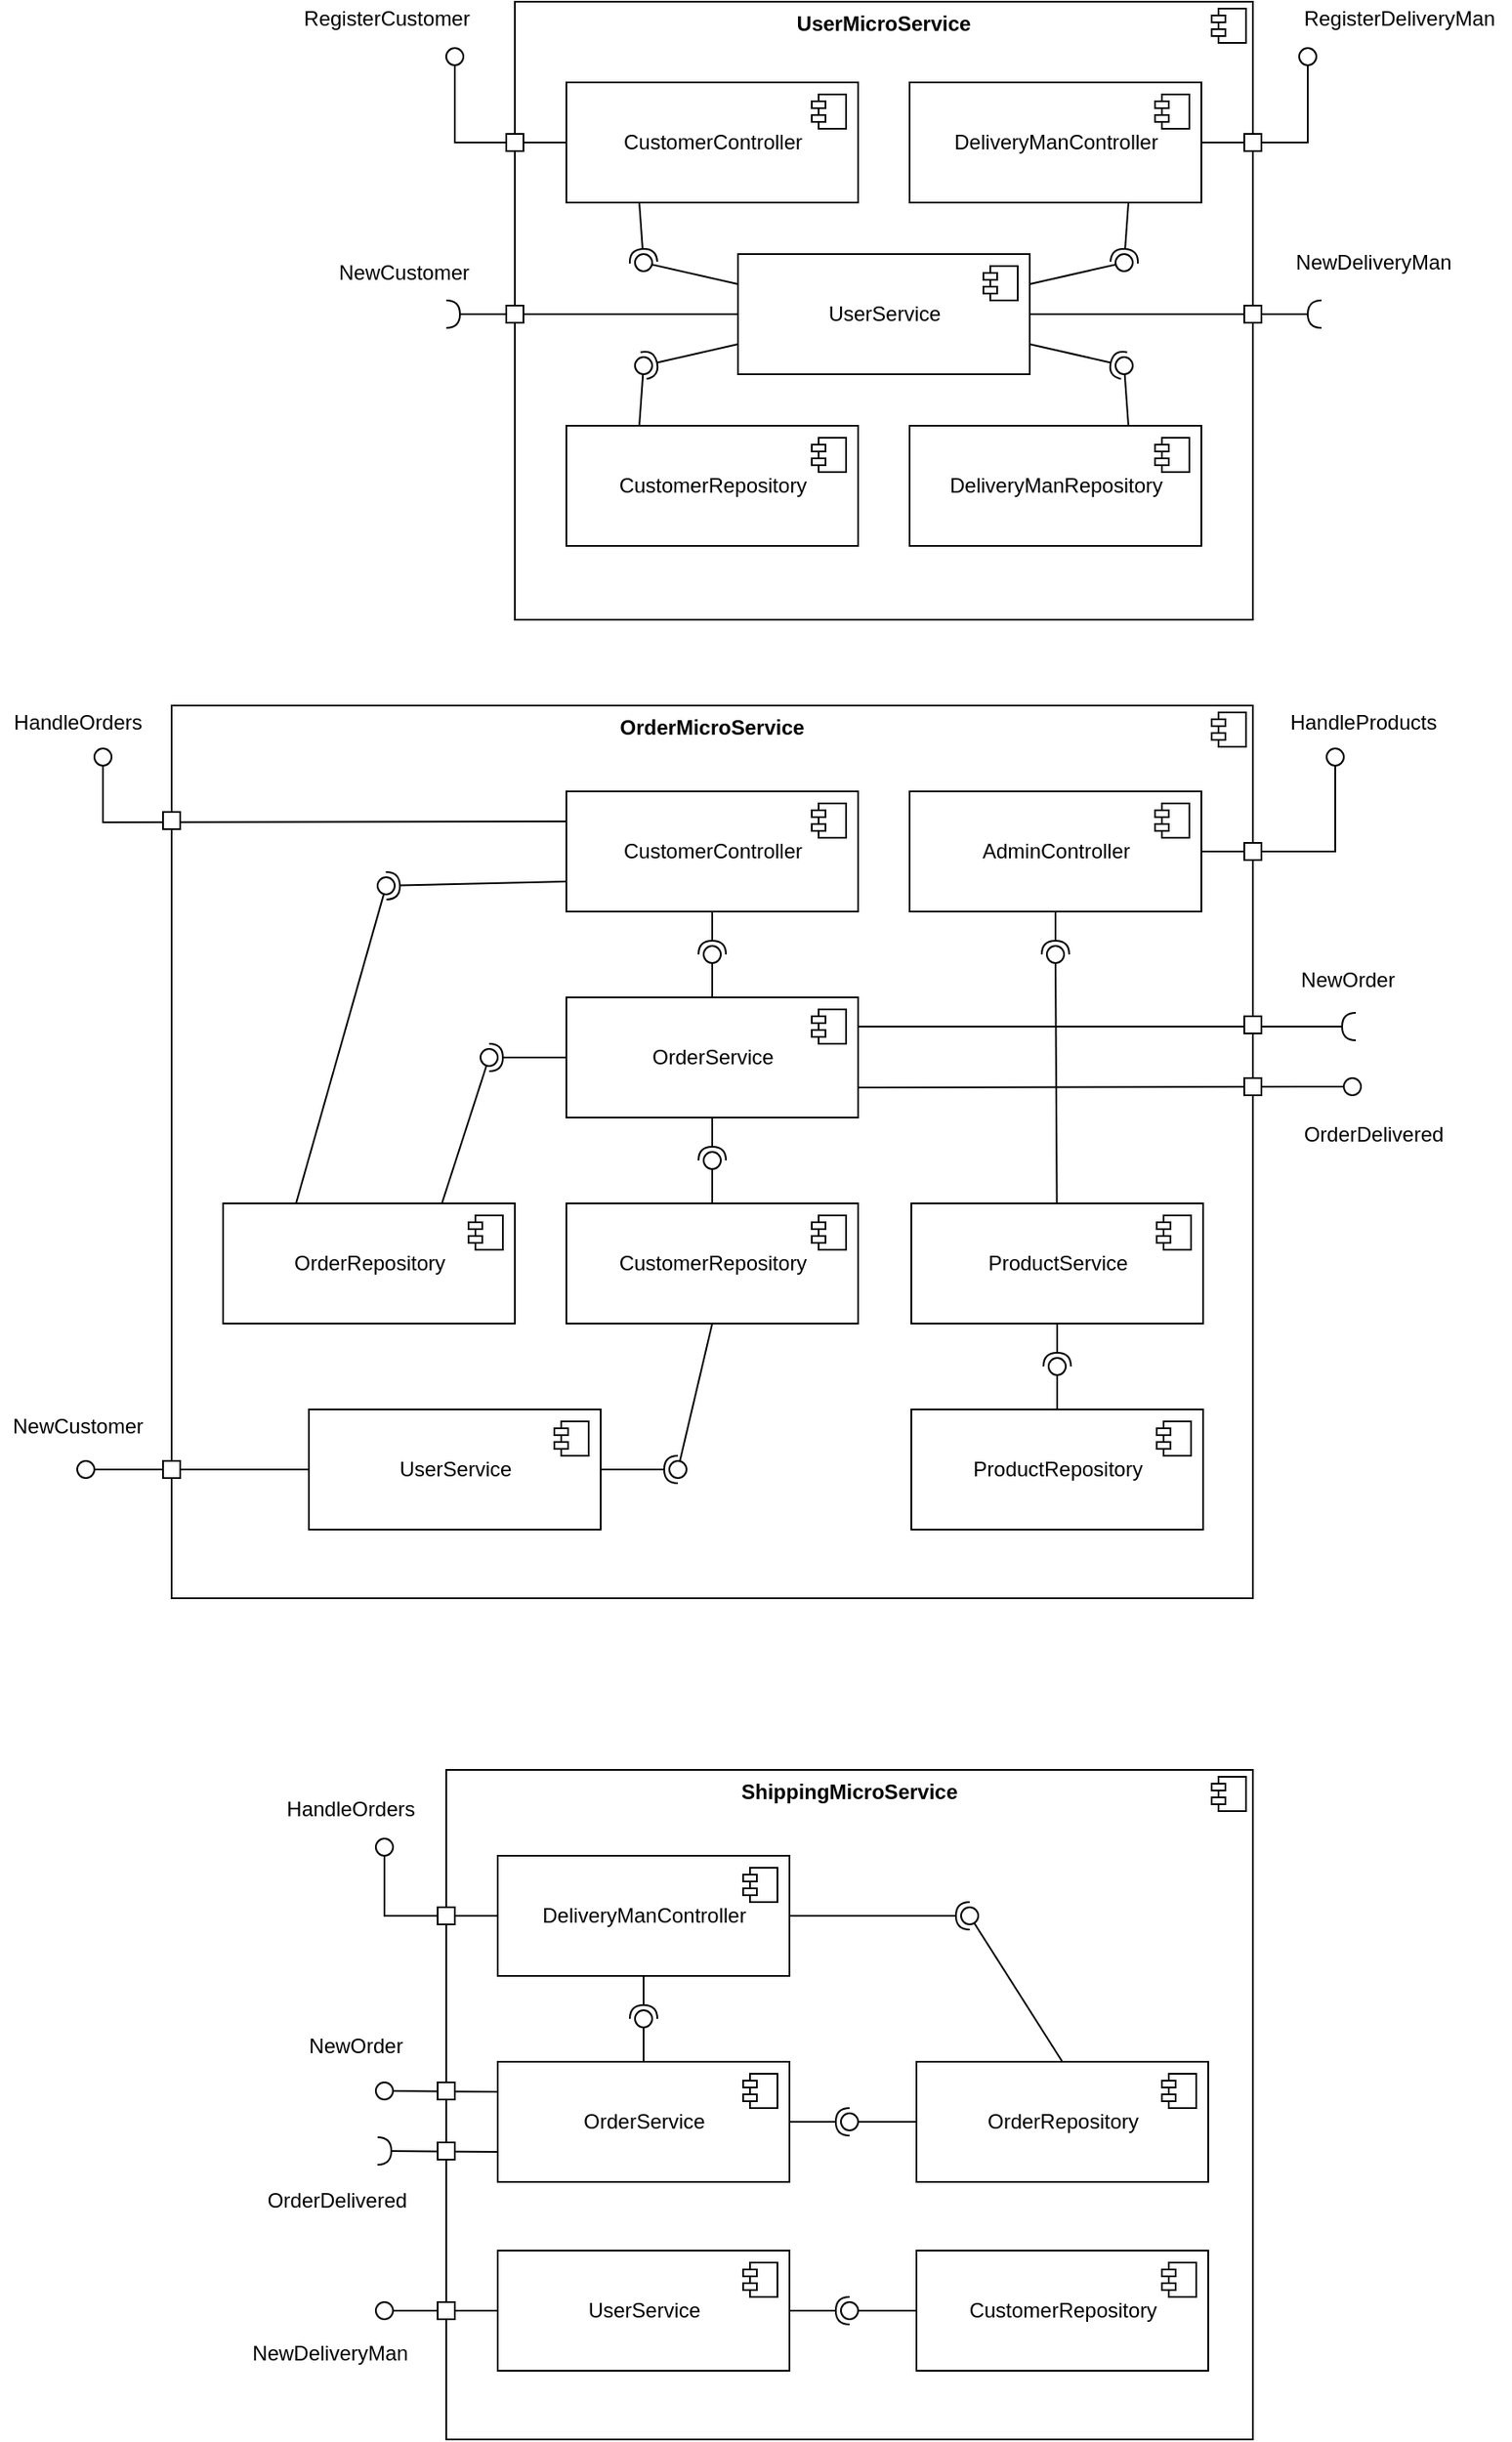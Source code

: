 <mxfile version="14.1.1" type="device"><diagram id="rgiHI-8rKzfXe8i0H-KH" name="Page-1"><mxGraphModel dx="1703" dy="782" grid="0" gridSize="10" guides="1" tooltips="1" connect="1" arrows="1" fold="1" page="0" pageScale="1" pageWidth="827" pageHeight="1169" math="0" shadow="0"><root><mxCell id="0"/><mxCell id="1" parent="0"/><mxCell id="k_whETbj34_7BJ1r_Op_-1" value="&lt;p style=&quot;margin: 0px ; margin-top: 6px ; text-align: center&quot;&gt;&lt;b&gt;UserMicroService&lt;/b&gt;&lt;/p&gt;" style="align=left;overflow=fill;html=1;dropTarget=0;" vertex="1" parent="1"><mxGeometry x="180" y="140" width="430" height="360" as="geometry"/></mxCell><mxCell id="k_whETbj34_7BJ1r_Op_-2" value="" style="shape=component;jettyWidth=8;jettyHeight=4;" vertex="1" parent="k_whETbj34_7BJ1r_Op_-1"><mxGeometry x="1" width="20" height="20" relative="1" as="geometry"><mxPoint x="-24" y="4" as="offset"/></mxGeometry></mxCell><mxCell id="k_whETbj34_7BJ1r_Op_-3" value="&lt;p style=&quot;margin: 0px ; margin-top: 6px ; text-align: center&quot;&gt;&lt;b&gt;OrderMicroService&lt;/b&gt;&lt;/p&gt;" style="align=left;overflow=fill;html=1;dropTarget=0;" vertex="1" parent="1"><mxGeometry x="-20" y="550" width="630" height="520" as="geometry"/></mxCell><mxCell id="k_whETbj34_7BJ1r_Op_-4" value="" style="shape=component;jettyWidth=8;jettyHeight=4;" vertex="1" parent="k_whETbj34_7BJ1r_Op_-3"><mxGeometry x="1" width="20" height="20" relative="1" as="geometry"><mxPoint x="-24" y="4" as="offset"/></mxGeometry></mxCell><mxCell id="k_whETbj34_7BJ1r_Op_-5" value="&lt;p style=&quot;margin: 0px ; margin-top: 6px ; text-align: center&quot;&gt;&lt;b&gt;ShippingMicroService&lt;/b&gt;&lt;/p&gt;" style="align=left;overflow=fill;html=1;dropTarget=0;" vertex="1" parent="1"><mxGeometry x="140" y="1170" width="470" height="390" as="geometry"/></mxCell><mxCell id="k_whETbj34_7BJ1r_Op_-6" value="" style="shape=component;jettyWidth=8;jettyHeight=4;" vertex="1" parent="k_whETbj34_7BJ1r_Op_-5"><mxGeometry x="1" width="20" height="20" relative="1" as="geometry"><mxPoint x="-24" y="4" as="offset"/></mxGeometry></mxCell><mxCell id="k_whETbj34_7BJ1r_Op_-8" value="CustomerController" style="html=1;dropTarget=0;" vertex="1" parent="1"><mxGeometry x="210" y="187" width="170" height="70" as="geometry"/></mxCell><mxCell id="k_whETbj34_7BJ1r_Op_-9" value="" style="shape=module;jettyWidth=8;jettyHeight=4;" vertex="1" parent="k_whETbj34_7BJ1r_Op_-8"><mxGeometry x="1" width="20" height="20" relative="1" as="geometry"><mxPoint x="-27" y="7" as="offset"/></mxGeometry></mxCell><mxCell id="k_whETbj34_7BJ1r_Op_-10" value="DeliveryManController" style="html=1;dropTarget=0;" vertex="1" parent="1"><mxGeometry x="410" y="187" width="170" height="70" as="geometry"/></mxCell><mxCell id="k_whETbj34_7BJ1r_Op_-11" value="" style="shape=module;jettyWidth=8;jettyHeight=4;" vertex="1" parent="k_whETbj34_7BJ1r_Op_-10"><mxGeometry x="1" width="20" height="20" relative="1" as="geometry"><mxPoint x="-27" y="7" as="offset"/></mxGeometry></mxCell><mxCell id="k_whETbj34_7BJ1r_Op_-12" value="UserService" style="html=1;dropTarget=0;" vertex="1" parent="1"><mxGeometry x="310" y="287" width="170" height="70" as="geometry"/></mxCell><mxCell id="k_whETbj34_7BJ1r_Op_-13" value="" style="shape=module;jettyWidth=8;jettyHeight=4;" vertex="1" parent="k_whETbj34_7BJ1r_Op_-12"><mxGeometry x="1" width="20" height="20" relative="1" as="geometry"><mxPoint x="-27" y="7" as="offset"/></mxGeometry></mxCell><mxCell id="k_whETbj34_7BJ1r_Op_-14" value="CustomerRepository" style="html=1;dropTarget=0;" vertex="1" parent="1"><mxGeometry x="210" y="387" width="170" height="70" as="geometry"/></mxCell><mxCell id="k_whETbj34_7BJ1r_Op_-15" value="" style="shape=module;jettyWidth=8;jettyHeight=4;" vertex="1" parent="k_whETbj34_7BJ1r_Op_-14"><mxGeometry x="1" width="20" height="20" relative="1" as="geometry"><mxPoint x="-27" y="7" as="offset"/></mxGeometry></mxCell><mxCell id="k_whETbj34_7BJ1r_Op_-16" value="DeliveryManRepository" style="html=1;dropTarget=0;" vertex="1" parent="1"><mxGeometry x="410" y="387" width="170" height="70" as="geometry"/></mxCell><mxCell id="k_whETbj34_7BJ1r_Op_-17" value="" style="shape=module;jettyWidth=8;jettyHeight=4;" vertex="1" parent="k_whETbj34_7BJ1r_Op_-16"><mxGeometry x="1" width="20" height="20" relative="1" as="geometry"><mxPoint x="-27" y="7" as="offset"/></mxGeometry></mxCell><mxCell id="k_whETbj34_7BJ1r_Op_-18" value="" style="rounded=0;orthogonalLoop=1;jettySize=auto;html=1;endArrow=none;endFill=0;exitX=0.25;exitY=0;exitDx=0;exitDy=0;" edge="1" target="k_whETbj34_7BJ1r_Op_-20" parent="1" source="k_whETbj34_7BJ1r_Op_-14"><mxGeometry relative="1" as="geometry"><mxPoint x="230" y="352" as="sourcePoint"/></mxGeometry></mxCell><mxCell id="k_whETbj34_7BJ1r_Op_-19" value="" style="rounded=0;orthogonalLoop=1;jettySize=auto;html=1;endArrow=halfCircle;endFill=0;entryX=0.5;entryY=0.5;entryDx=0;entryDy=0;endSize=6;strokeWidth=1;exitX=0;exitY=0.75;exitDx=0;exitDy=0;" edge="1" target="k_whETbj34_7BJ1r_Op_-20" parent="1" source="k_whETbj34_7BJ1r_Op_-12"><mxGeometry relative="1" as="geometry"><mxPoint x="130" y="317" as="sourcePoint"/></mxGeometry></mxCell><mxCell id="k_whETbj34_7BJ1r_Op_-20" value="" style="ellipse;whiteSpace=wrap;html=1;fontFamily=Helvetica;fontSize=12;fontColor=#000000;align=center;strokeColor=#000000;fillColor=#ffffff;points=[];aspect=fixed;resizable=0;" vertex="1" parent="1"><mxGeometry x="250" y="347" width="10" height="10" as="geometry"/></mxCell><mxCell id="k_whETbj34_7BJ1r_Op_-21" value="" style="rounded=0;orthogonalLoop=1;jettySize=auto;html=1;endArrow=none;endFill=0;exitX=0.75;exitY=0;exitDx=0;exitDy=0;" edge="1" target="k_whETbj34_7BJ1r_Op_-23" parent="1" source="k_whETbj34_7BJ1r_Op_-16"><mxGeometry relative="1" as="geometry"><mxPoint x="520" y="332" as="sourcePoint"/></mxGeometry></mxCell><mxCell id="k_whETbj34_7BJ1r_Op_-22" value="" style="rounded=0;orthogonalLoop=1;jettySize=auto;html=1;endArrow=halfCircle;endFill=0;entryX=0.5;entryY=0.5;entryDx=0;entryDy=0;endSize=6;strokeWidth=1;exitX=1;exitY=0.75;exitDx=0;exitDy=0;" edge="1" target="k_whETbj34_7BJ1r_Op_-23" parent="1" source="k_whETbj34_7BJ1r_Op_-12"><mxGeometry relative="1" as="geometry"><mxPoint x="620" y="337" as="sourcePoint"/></mxGeometry></mxCell><mxCell id="k_whETbj34_7BJ1r_Op_-23" value="" style="ellipse;whiteSpace=wrap;html=1;fontFamily=Helvetica;fontSize=12;fontColor=#000000;align=center;strokeColor=#000000;fillColor=#ffffff;points=[];aspect=fixed;resizable=0;" vertex="1" parent="1"><mxGeometry x="530" y="347" width="10" height="10" as="geometry"/></mxCell><mxCell id="k_whETbj34_7BJ1r_Op_-24" value="" style="rounded=0;orthogonalLoop=1;jettySize=auto;html=1;endArrow=none;endFill=0;exitX=0;exitY=0.25;exitDx=0;exitDy=0;" edge="1" target="k_whETbj34_7BJ1r_Op_-26" parent="1" source="k_whETbj34_7BJ1r_Op_-12"><mxGeometry relative="1" as="geometry"><mxPoint x="130" y="307" as="sourcePoint"/></mxGeometry></mxCell><mxCell id="k_whETbj34_7BJ1r_Op_-25" value="" style="rounded=0;orthogonalLoop=1;jettySize=auto;html=1;endArrow=halfCircle;endFill=0;entryX=0.5;entryY=0.5;entryDx=0;entryDy=0;endSize=6;strokeWidth=1;exitX=0.25;exitY=1;exitDx=0;exitDy=0;" edge="1" target="k_whETbj34_7BJ1r_Op_-26" parent="1" source="k_whETbj34_7BJ1r_Op_-8"><mxGeometry relative="1" as="geometry"><mxPoint x="290" y="302" as="sourcePoint"/></mxGeometry></mxCell><mxCell id="k_whETbj34_7BJ1r_Op_-26" value="" style="ellipse;whiteSpace=wrap;html=1;fontFamily=Helvetica;fontSize=12;fontColor=#000000;align=center;strokeColor=#000000;fillColor=#ffffff;points=[];aspect=fixed;resizable=0;" vertex="1" parent="1"><mxGeometry x="250" y="287" width="10" height="10" as="geometry"/></mxCell><mxCell id="k_whETbj34_7BJ1r_Op_-27" value="" style="rounded=0;orthogonalLoop=1;jettySize=auto;html=1;endArrow=none;endFill=0;exitX=1;exitY=0.25;exitDx=0;exitDy=0;" edge="1" target="k_whETbj34_7BJ1r_Op_-29" parent="1" source="k_whETbj34_7BJ1r_Op_-12"><mxGeometry relative="1" as="geometry"><mxPoint x="515" y="302" as="sourcePoint"/></mxGeometry></mxCell><mxCell id="k_whETbj34_7BJ1r_Op_-28" value="" style="rounded=0;orthogonalLoop=1;jettySize=auto;html=1;endArrow=halfCircle;endFill=0;entryX=0.5;entryY=0.5;entryDx=0;entryDy=0;endSize=6;strokeWidth=1;exitX=0.75;exitY=1;exitDx=0;exitDy=0;" edge="1" target="k_whETbj34_7BJ1r_Op_-29" parent="1" source="k_whETbj34_7BJ1r_Op_-10"><mxGeometry relative="1" as="geometry"><mxPoint x="641.111" y="287" as="sourcePoint"/></mxGeometry></mxCell><mxCell id="k_whETbj34_7BJ1r_Op_-29" value="" style="ellipse;whiteSpace=wrap;html=1;fontFamily=Helvetica;fontSize=12;fontColor=#000000;align=center;strokeColor=#000000;fillColor=#ffffff;points=[];aspect=fixed;resizable=0;" vertex="1" parent="1"><mxGeometry x="530" y="287" width="10" height="10" as="geometry"/></mxCell><mxCell id="k_whETbj34_7BJ1r_Op_-33" value="" style="rounded=0;orthogonalLoop=1;jettySize=auto;html=1;endArrow=none;endFill=0;exitX=0;exitY=0.5;exitDx=0;exitDy=0;" edge="1" target="k_whETbj34_7BJ1r_Op_-35" parent="1" source="k_whETbj34_7BJ1r_Op_-48"><mxGeometry relative="1" as="geometry"><mxPoint x="130" y="222" as="sourcePoint"/><Array as="points"><mxPoint x="145" y="222"/></Array></mxGeometry></mxCell><mxCell id="k_whETbj34_7BJ1r_Op_-35" value="" style="ellipse;whiteSpace=wrap;html=1;fontFamily=Helvetica;fontSize=12;fontColor=#000000;align=center;strokeColor=#000000;fillColor=#ffffff;points=[];aspect=fixed;resizable=0;" vertex="1" parent="1"><mxGeometry x="140" y="167" width="10" height="10" as="geometry"/></mxCell><mxCell id="k_whETbj34_7BJ1r_Op_-36" value="" style="rounded=0;orthogonalLoop=1;jettySize=auto;html=1;endArrow=none;endFill=0;exitX=1;exitY=0.5;exitDx=0;exitDy=0;" edge="1" parent="1" target="k_whETbj34_7BJ1r_Op_-37" source="k_whETbj34_7BJ1r_Op_-57"><mxGeometry relative="1" as="geometry"><mxPoint x="220.0" y="232" as="sourcePoint"/><Array as="points"><mxPoint x="642" y="222"/></Array></mxGeometry></mxCell><mxCell id="k_whETbj34_7BJ1r_Op_-37" value="" style="ellipse;whiteSpace=wrap;html=1;fontFamily=Helvetica;fontSize=12;fontColor=#000000;align=center;strokeColor=#000000;fillColor=#ffffff;points=[];aspect=fixed;resizable=0;" vertex="1" parent="1"><mxGeometry x="637" y="167" width="10" height="10" as="geometry"/></mxCell><mxCell id="k_whETbj34_7BJ1r_Op_-39" value="" style="rounded=0;orthogonalLoop=1;jettySize=auto;html=1;endArrow=halfCircle;endFill=0;endSize=6;strokeWidth=1;exitX=0;exitY=0.5;exitDx=0;exitDy=0;" edge="1" parent="1" source="k_whETbj34_7BJ1r_Op_-12"><mxGeometry relative="1" as="geometry"><mxPoint x="165" y="342" as="sourcePoint"/><mxPoint x="140" y="322" as="targetPoint"/></mxGeometry></mxCell><mxCell id="k_whETbj34_7BJ1r_Op_-42" value="" style="rounded=0;orthogonalLoop=1;jettySize=auto;html=1;endArrow=halfCircle;endFill=0;endSize=6;strokeWidth=1;exitX=1;exitY=0.5;exitDx=0;exitDy=0;" edge="1" parent="1" source="k_whETbj34_7BJ1r_Op_-12"><mxGeometry relative="1" as="geometry"><mxPoint x="690" y="332" as="sourcePoint"/><mxPoint x="650" y="322" as="targetPoint"/></mxGeometry></mxCell><mxCell id="k_whETbj34_7BJ1r_Op_-44" value="RegisterCustomer" style="text;html=1;align=center;verticalAlign=middle;resizable=0;points=[];autosize=1;" vertex="1" parent="1"><mxGeometry x="50" y="140" width="110" height="20" as="geometry"/></mxCell><mxCell id="k_whETbj34_7BJ1r_Op_-45" value="RegisterDeliveryMan" style="text;html=1;align=center;verticalAlign=middle;resizable=0;points=[];autosize=1;" vertex="1" parent="1"><mxGeometry x="630" y="140" width="130" height="20" as="geometry"/></mxCell><mxCell id="k_whETbj34_7BJ1r_Op_-46" value="NewCustomer" style="text;html=1;align=center;verticalAlign=middle;resizable=0;points=[];autosize=1;" vertex="1" parent="1"><mxGeometry x="70" y="288" width="90" height="20" as="geometry"/></mxCell><mxCell id="k_whETbj34_7BJ1r_Op_-47" value="NewDeliveryMan" style="text;html=1;align=center;verticalAlign=middle;resizable=0;points=[];autosize=1;" vertex="1" parent="1"><mxGeometry x="625" y="282" width="110" height="20" as="geometry"/></mxCell><mxCell id="k_whETbj34_7BJ1r_Op_-48" value="" style="whiteSpace=wrap;html=1;aspect=fixed;" vertex="1" parent="1"><mxGeometry x="175" y="217" width="10" height="10" as="geometry"/></mxCell><mxCell id="k_whETbj34_7BJ1r_Op_-49" value="" style="rounded=0;orthogonalLoop=1;jettySize=auto;html=1;endArrow=none;endFill=0;exitX=0;exitY=0.5;exitDx=0;exitDy=0;" edge="1" parent="1" source="k_whETbj34_7BJ1r_Op_-8" target="k_whETbj34_7BJ1r_Op_-48"><mxGeometry relative="1" as="geometry"><mxPoint x="210" y="222" as="sourcePoint"/><mxPoint x="150" y="222" as="targetPoint"/></mxGeometry></mxCell><mxCell id="k_whETbj34_7BJ1r_Op_-50" value="" style="whiteSpace=wrap;html=1;aspect=fixed;" vertex="1" parent="1"><mxGeometry x="175" y="317" width="10" height="10" as="geometry"/></mxCell><mxCell id="k_whETbj34_7BJ1r_Op_-56" value="" style="whiteSpace=wrap;html=1;aspect=fixed;" vertex="1" parent="1"><mxGeometry x="605" y="317" width="10" height="10" as="geometry"/></mxCell><mxCell id="k_whETbj34_7BJ1r_Op_-57" value="" style="whiteSpace=wrap;html=1;aspect=fixed;" vertex="1" parent="1"><mxGeometry x="605" y="217" width="10" height="10" as="geometry"/></mxCell><mxCell id="k_whETbj34_7BJ1r_Op_-58" value="" style="rounded=0;orthogonalLoop=1;jettySize=auto;html=1;endArrow=none;endFill=0;exitX=1;exitY=0.5;exitDx=0;exitDy=0;" edge="1" parent="1" source="k_whETbj34_7BJ1r_Op_-10" target="k_whETbj34_7BJ1r_Op_-57"><mxGeometry relative="1" as="geometry"><mxPoint x="580" y="222" as="sourcePoint"/><mxPoint x="640" y="222" as="targetPoint"/></mxGeometry></mxCell><mxCell id="k_whETbj34_7BJ1r_Op_-59" value="CustomerController" style="html=1;dropTarget=0;" vertex="1" parent="1"><mxGeometry x="210" y="600" width="170" height="70" as="geometry"/></mxCell><mxCell id="k_whETbj34_7BJ1r_Op_-60" value="" style="shape=module;jettyWidth=8;jettyHeight=4;" vertex="1" parent="k_whETbj34_7BJ1r_Op_-59"><mxGeometry x="1" width="20" height="20" relative="1" as="geometry"><mxPoint x="-27" y="7" as="offset"/></mxGeometry></mxCell><mxCell id="k_whETbj34_7BJ1r_Op_-61" value="AdminController" style="html=1;dropTarget=0;" vertex="1" parent="1"><mxGeometry x="410" y="600" width="170" height="70" as="geometry"/></mxCell><mxCell id="k_whETbj34_7BJ1r_Op_-62" value="" style="shape=module;jettyWidth=8;jettyHeight=4;" vertex="1" parent="k_whETbj34_7BJ1r_Op_-61"><mxGeometry x="1" width="20" height="20" relative="1" as="geometry"><mxPoint x="-27" y="7" as="offset"/></mxGeometry></mxCell><mxCell id="k_whETbj34_7BJ1r_Op_-63" value="OrderService" style="html=1;dropTarget=0;" vertex="1" parent="1"><mxGeometry x="210" y="720" width="170" height="70" as="geometry"/></mxCell><mxCell id="k_whETbj34_7BJ1r_Op_-64" value="" style="shape=module;jettyWidth=8;jettyHeight=4;" vertex="1" parent="k_whETbj34_7BJ1r_Op_-63"><mxGeometry x="1" width="20" height="20" relative="1" as="geometry"><mxPoint x="-27" y="7" as="offset"/></mxGeometry></mxCell><mxCell id="k_whETbj34_7BJ1r_Op_-65" value="ProductService" style="html=1;dropTarget=0;" vertex="1" parent="1"><mxGeometry x="411" y="840" width="170" height="70" as="geometry"/></mxCell><mxCell id="k_whETbj34_7BJ1r_Op_-66" value="" style="shape=module;jettyWidth=8;jettyHeight=4;" vertex="1" parent="k_whETbj34_7BJ1r_Op_-65"><mxGeometry x="1" width="20" height="20" relative="1" as="geometry"><mxPoint x="-27" y="7" as="offset"/></mxGeometry></mxCell><mxCell id="k_whETbj34_7BJ1r_Op_-67" value="CustomerRepository" style="html=1;dropTarget=0;" vertex="1" parent="1"><mxGeometry x="210" y="840" width="170" height="70" as="geometry"/></mxCell><mxCell id="k_whETbj34_7BJ1r_Op_-68" value="" style="shape=module;jettyWidth=8;jettyHeight=4;" vertex="1" parent="k_whETbj34_7BJ1r_Op_-67"><mxGeometry x="1" width="20" height="20" relative="1" as="geometry"><mxPoint x="-27" y="7" as="offset"/></mxGeometry></mxCell><mxCell id="k_whETbj34_7BJ1r_Op_-69" value="ProductRepository" style="html=1;dropTarget=0;" vertex="1" parent="1"><mxGeometry x="411" y="960" width="170" height="70" as="geometry"/></mxCell><mxCell id="k_whETbj34_7BJ1r_Op_-70" value="" style="shape=module;jettyWidth=8;jettyHeight=4;" vertex="1" parent="k_whETbj34_7BJ1r_Op_-69"><mxGeometry x="1" width="20" height="20" relative="1" as="geometry"><mxPoint x="-27" y="7" as="offset"/></mxGeometry></mxCell><mxCell id="k_whETbj34_7BJ1r_Op_-71" value="OrderRepository" style="html=1;dropTarget=0;" vertex="1" parent="1"><mxGeometry x="10" y="840" width="170" height="70" as="geometry"/></mxCell><mxCell id="k_whETbj34_7BJ1r_Op_-72" value="" style="shape=module;jettyWidth=8;jettyHeight=4;" vertex="1" parent="k_whETbj34_7BJ1r_Op_-71"><mxGeometry x="1" width="20" height="20" relative="1" as="geometry"><mxPoint x="-27" y="7" as="offset"/></mxGeometry></mxCell><mxCell id="k_whETbj34_7BJ1r_Op_-73" value="" style="rounded=0;orthogonalLoop=1;jettySize=auto;html=1;endArrow=none;endFill=0;" edge="1" target="k_whETbj34_7BJ1r_Op_-75" parent="1" source="k_whETbj34_7BJ1r_Op_-67"><mxGeometry relative="1" as="geometry"><mxPoint x="270" y="825" as="sourcePoint"/></mxGeometry></mxCell><mxCell id="k_whETbj34_7BJ1r_Op_-74" value="" style="rounded=0;orthogonalLoop=1;jettySize=auto;html=1;endArrow=halfCircle;endFill=0;entryX=0.5;entryY=0.5;entryDx=0;entryDy=0;endSize=6;strokeWidth=1;exitX=0.5;exitY=1;exitDx=0;exitDy=0;" edge="1" target="k_whETbj34_7BJ1r_Op_-75" parent="1" source="k_whETbj34_7BJ1r_Op_-63"><mxGeometry relative="1" as="geometry"><mxPoint x="310" y="825" as="sourcePoint"/></mxGeometry></mxCell><mxCell id="k_whETbj34_7BJ1r_Op_-75" value="" style="ellipse;whiteSpace=wrap;html=1;fontFamily=Helvetica;fontSize=12;fontColor=#000000;align=center;strokeColor=#000000;fillColor=#ffffff;points=[];aspect=fixed;resizable=0;" vertex="1" parent="1"><mxGeometry x="290" y="810" width="10" height="10" as="geometry"/></mxCell><mxCell id="k_whETbj34_7BJ1r_Op_-76" value="" style="rounded=0;orthogonalLoop=1;jettySize=auto;html=1;endArrow=none;endFill=0;exitX=0.75;exitY=0;exitDx=0;exitDy=0;" edge="1" target="k_whETbj34_7BJ1r_Op_-78" parent="1" source="k_whETbj34_7BJ1r_Op_-71"><mxGeometry relative="1" as="geometry"><mxPoint x="-90" y="765" as="sourcePoint"/></mxGeometry></mxCell><mxCell id="k_whETbj34_7BJ1r_Op_-77" value="" style="rounded=0;orthogonalLoop=1;jettySize=auto;html=1;endArrow=halfCircle;endFill=0;entryX=0.5;entryY=0.5;entryDx=0;entryDy=0;endSize=6;strokeWidth=1;exitX=0;exitY=0.5;exitDx=0;exitDy=0;" edge="1" target="k_whETbj34_7BJ1r_Op_-78" parent="1" source="k_whETbj34_7BJ1r_Op_-63"><mxGeometry relative="1" as="geometry"><mxPoint x="-50" y="765" as="sourcePoint"/></mxGeometry></mxCell><mxCell id="k_whETbj34_7BJ1r_Op_-78" value="" style="ellipse;whiteSpace=wrap;html=1;fontFamily=Helvetica;fontSize=12;fontColor=#000000;align=center;strokeColor=#000000;fillColor=#ffffff;points=[];aspect=fixed;resizable=0;" vertex="1" parent="1"><mxGeometry x="160" y="750" width="10" height="10" as="geometry"/></mxCell><mxCell id="k_whETbj34_7BJ1r_Op_-79" value="" style="rounded=0;orthogonalLoop=1;jettySize=auto;html=1;endArrow=none;endFill=0;exitX=0.25;exitY=0;exitDx=0;exitDy=0;" edge="1" target="k_whETbj34_7BJ1r_Op_-81" parent="1" source="k_whETbj34_7BJ1r_Op_-71"><mxGeometry relative="1" as="geometry"><mxPoint x="75" y="685" as="sourcePoint"/></mxGeometry></mxCell><mxCell id="k_whETbj34_7BJ1r_Op_-80" value="" style="rounded=0;orthogonalLoop=1;jettySize=auto;html=1;endArrow=halfCircle;endFill=0;entryX=0.5;entryY=0.5;entryDx=0;entryDy=0;endSize=6;strokeWidth=1;exitX=0;exitY=0.75;exitDx=0;exitDy=0;" edge="1" target="k_whETbj34_7BJ1r_Op_-81" parent="1" source="k_whETbj34_7BJ1r_Op_-59"><mxGeometry relative="1" as="geometry"><mxPoint x="220" y="656" as="sourcePoint"/></mxGeometry></mxCell><mxCell id="k_whETbj34_7BJ1r_Op_-81" value="" style="ellipse;whiteSpace=wrap;html=1;fontFamily=Helvetica;fontSize=12;fontColor=#000000;align=center;strokeColor=#000000;fillColor=#ffffff;points=[];aspect=fixed;resizable=0;" vertex="1" parent="1"><mxGeometry x="100" y="650" width="10" height="10" as="geometry"/></mxCell><mxCell id="k_whETbj34_7BJ1r_Op_-82" value="" style="rounded=0;orthogonalLoop=1;jettySize=auto;html=1;endArrow=none;endFill=0;exitX=0;exitY=0.25;exitDx=0;exitDy=0;" edge="1" target="k_whETbj34_7BJ1r_Op_-84" parent="1" source="k_whETbj34_7BJ1r_Op_-59"><mxGeometry relative="1" as="geometry"><mxPoint x="-50" y="635" as="sourcePoint"/><Array as="points"><mxPoint x="-60" y="618"/></Array></mxGeometry></mxCell><mxCell id="k_whETbj34_7BJ1r_Op_-84" value="" style="ellipse;whiteSpace=wrap;html=1;fontFamily=Helvetica;fontSize=12;fontColor=#000000;align=center;strokeColor=#000000;fillColor=#ffffff;points=[];aspect=fixed;resizable=0;" vertex="1" parent="1"><mxGeometry x="-65" y="575" width="10" height="10" as="geometry"/></mxCell><mxCell id="k_whETbj34_7BJ1r_Op_-85" value="HandleOrders" style="text;html=1;align=center;verticalAlign=middle;resizable=0;points=[];autosize=1;" vertex="1" parent="1"><mxGeometry x="-120" y="550" width="90" height="20" as="geometry"/></mxCell><mxCell id="k_whETbj34_7BJ1r_Op_-86" value="" style="rounded=0;orthogonalLoop=1;jettySize=auto;html=1;endArrow=none;endFill=0;exitX=0.5;exitY=0;exitDx=0;exitDy=0;" edge="1" target="k_whETbj34_7BJ1r_Op_-88" parent="1" source="k_whETbj34_7BJ1r_Op_-69"><mxGeometry relative="1" as="geometry"><mxPoint x="487" y="935" as="sourcePoint"/></mxGeometry></mxCell><mxCell id="k_whETbj34_7BJ1r_Op_-87" value="" style="rounded=0;orthogonalLoop=1;jettySize=auto;html=1;endArrow=halfCircle;endFill=0;entryX=0.5;entryY=0.5;entryDx=0;entryDy=0;endSize=6;strokeWidth=1;exitX=0.5;exitY=1;exitDx=0;exitDy=0;" edge="1" target="k_whETbj34_7BJ1r_Op_-88" parent="1" source="k_whETbj34_7BJ1r_Op_-65"><mxGeometry relative="1" as="geometry"><mxPoint x="527" y="935" as="sourcePoint"/></mxGeometry></mxCell><mxCell id="k_whETbj34_7BJ1r_Op_-88" value="" style="ellipse;whiteSpace=wrap;html=1;fontFamily=Helvetica;fontSize=12;fontColor=#000000;align=center;strokeColor=#000000;fillColor=#ffffff;points=[];aspect=fixed;resizable=0;" vertex="1" parent="1"><mxGeometry x="491" y="930" width="10" height="10" as="geometry"/></mxCell><mxCell id="k_whETbj34_7BJ1r_Op_-90" value="" style="rounded=0;orthogonalLoop=1;jettySize=auto;html=1;endArrow=halfCircle;endFill=0;endSize=6;strokeWidth=1;" edge="1" parent="1"><mxGeometry relative="1" as="geometry"><mxPoint x="380" y="737" as="sourcePoint"/><mxPoint x="670" y="737" as="targetPoint"/></mxGeometry></mxCell><mxCell id="k_whETbj34_7BJ1r_Op_-92" value="NewOrder" style="text;html=1;align=center;verticalAlign=middle;resizable=0;points=[];autosize=1;" vertex="1" parent="1"><mxGeometry x="630" y="700" width="70" height="20" as="geometry"/></mxCell><mxCell id="k_whETbj34_7BJ1r_Op_-93" value="" style="rounded=0;orthogonalLoop=1;jettySize=auto;html=1;endArrow=none;endFill=0;exitX=0.5;exitY=0;exitDx=0;exitDy=0;" edge="1" target="k_whETbj34_7BJ1r_Op_-95" parent="1" source="k_whETbj34_7BJ1r_Op_-63"><mxGeometry relative="1" as="geometry"><mxPoint x="689" y="594" as="sourcePoint"/></mxGeometry></mxCell><mxCell id="k_whETbj34_7BJ1r_Op_-94" value="" style="rounded=0;orthogonalLoop=1;jettySize=auto;html=1;endArrow=halfCircle;endFill=0;entryX=0.5;entryY=0.5;entryDx=0;entryDy=0;endSize=6;strokeWidth=1;exitX=0.5;exitY=1;exitDx=0;exitDy=0;" edge="1" target="k_whETbj34_7BJ1r_Op_-95" parent="1" source="k_whETbj34_7BJ1r_Op_-59"><mxGeometry relative="1" as="geometry"><mxPoint x="729" y="594" as="sourcePoint"/></mxGeometry></mxCell><mxCell id="k_whETbj34_7BJ1r_Op_-95" value="" style="ellipse;whiteSpace=wrap;html=1;fontFamily=Helvetica;fontSize=12;fontColor=#000000;align=center;strokeColor=#000000;fillColor=#ffffff;points=[];aspect=fixed;resizable=0;" vertex="1" parent="1"><mxGeometry x="290" y="690" width="10" height="10" as="geometry"/></mxCell><mxCell id="k_whETbj34_7BJ1r_Op_-96" value="" style="rounded=0;orthogonalLoop=1;jettySize=auto;html=1;endArrow=none;endFill=0;" edge="1" target="k_whETbj34_7BJ1r_Op_-98" parent="1" source="k_whETbj34_7BJ1r_Op_-65"><mxGeometry relative="1" as="geometry"><mxPoint x="720" y="815" as="sourcePoint"/></mxGeometry></mxCell><mxCell id="k_whETbj34_7BJ1r_Op_-97" value="" style="rounded=0;orthogonalLoop=1;jettySize=auto;html=1;endArrow=halfCircle;endFill=0;entryX=0.5;entryY=0.5;entryDx=0;entryDy=0;endSize=6;strokeWidth=1;exitX=0.5;exitY=1;exitDx=0;exitDy=0;" edge="1" target="k_whETbj34_7BJ1r_Op_-98" parent="1" source="k_whETbj34_7BJ1r_Op_-61"><mxGeometry relative="1" as="geometry"><mxPoint x="760" y="815" as="sourcePoint"/></mxGeometry></mxCell><mxCell id="k_whETbj34_7BJ1r_Op_-98" value="" style="ellipse;whiteSpace=wrap;html=1;fontFamily=Helvetica;fontSize=12;fontColor=#000000;align=center;strokeColor=#000000;fillColor=#ffffff;points=[];aspect=fixed;resizable=0;" vertex="1" parent="1"><mxGeometry x="490" y="690" width="10" height="10" as="geometry"/></mxCell><mxCell id="k_whETbj34_7BJ1r_Op_-107" value="" style="rounded=0;orthogonalLoop=1;jettySize=auto;html=1;endArrow=none;endFill=0;exitX=1;exitY=0.75;exitDx=0;exitDy=0;" edge="1" target="k_whETbj34_7BJ1r_Op_-109" parent="1" source="k_whETbj34_7BJ1r_Op_-63"><mxGeometry relative="1" as="geometry"><mxPoint x="640" y="775" as="sourcePoint"/></mxGeometry></mxCell><mxCell id="k_whETbj34_7BJ1r_Op_-109" value="" style="ellipse;whiteSpace=wrap;html=1;fontFamily=Helvetica;fontSize=12;fontColor=#000000;align=center;strokeColor=#000000;fillColor=#ffffff;points=[];aspect=fixed;resizable=0;" vertex="1" parent="1"><mxGeometry x="663" y="767" width="10" height="10" as="geometry"/></mxCell><mxCell id="k_whETbj34_7BJ1r_Op_-110" value="OrderDelivered" style="text;html=1;align=center;verticalAlign=middle;resizable=0;points=[];autosize=1;" vertex="1" parent="1"><mxGeometry x="630" y="790" width="100" height="20" as="geometry"/></mxCell><mxCell id="k_whETbj34_7BJ1r_Op_-111" value="UserService" style="html=1;dropTarget=0;" vertex="1" parent="1"><mxGeometry x="60" y="960" width="170" height="70" as="geometry"/></mxCell><mxCell id="k_whETbj34_7BJ1r_Op_-112" value="" style="shape=module;jettyWidth=8;jettyHeight=4;" vertex="1" parent="k_whETbj34_7BJ1r_Op_-111"><mxGeometry x="1" width="20" height="20" relative="1" as="geometry"><mxPoint x="-27" y="7" as="offset"/></mxGeometry></mxCell><mxCell id="k_whETbj34_7BJ1r_Op_-113" value="" style="rounded=0;orthogonalLoop=1;jettySize=auto;html=1;endArrow=none;endFill=0;exitX=0.5;exitY=1;exitDx=0;exitDy=0;" edge="1" target="k_whETbj34_7BJ1r_Op_-115" parent="1" source="k_whETbj34_7BJ1r_Op_-67"><mxGeometry relative="1" as="geometry"><mxPoint x="310" y="995" as="sourcePoint"/></mxGeometry></mxCell><mxCell id="k_whETbj34_7BJ1r_Op_-114" value="" style="rounded=0;orthogonalLoop=1;jettySize=auto;html=1;endArrow=halfCircle;endFill=0;entryX=0.5;entryY=0.5;entryDx=0;entryDy=0;endSize=6;strokeWidth=1;exitX=1;exitY=0.5;exitDx=0;exitDy=0;" edge="1" target="k_whETbj34_7BJ1r_Op_-115" parent="1" source="k_whETbj34_7BJ1r_Op_-111"><mxGeometry relative="1" as="geometry"><mxPoint x="350" y="995" as="sourcePoint"/></mxGeometry></mxCell><mxCell id="k_whETbj34_7BJ1r_Op_-115" value="" style="ellipse;whiteSpace=wrap;html=1;fontFamily=Helvetica;fontSize=12;fontColor=#000000;align=center;strokeColor=#000000;fillColor=#ffffff;points=[];aspect=fixed;resizable=0;" vertex="1" parent="1"><mxGeometry x="270" y="990" width="10" height="10" as="geometry"/></mxCell><mxCell id="k_whETbj34_7BJ1r_Op_-116" value="" style="rounded=0;orthogonalLoop=1;jettySize=auto;html=1;endArrow=none;endFill=0;exitX=0;exitY=0.5;exitDx=0;exitDy=0;" edge="1" target="k_whETbj34_7BJ1r_Op_-118" parent="1" source="k_whETbj34_7BJ1r_Op_-111"><mxGeometry relative="1" as="geometry"><mxPoint x="-75" y="1035" as="sourcePoint"/></mxGeometry></mxCell><mxCell id="k_whETbj34_7BJ1r_Op_-118" value="" style="ellipse;whiteSpace=wrap;html=1;fontFamily=Helvetica;fontSize=12;fontColor=#000000;align=center;strokeColor=#000000;fillColor=#ffffff;points=[];aspect=fixed;resizable=0;" vertex="1" parent="1"><mxGeometry x="-75" y="990" width="10" height="10" as="geometry"/></mxCell><mxCell id="k_whETbj34_7BJ1r_Op_-120" value="NewCustomer" style="text;html=1;align=center;verticalAlign=middle;resizable=0;points=[];autosize=1;" vertex="1" parent="1"><mxGeometry x="-120" y="960" width="90" height="20" as="geometry"/></mxCell><mxCell id="k_whETbj34_7BJ1r_Op_-121" value="" style="rounded=0;orthogonalLoop=1;jettySize=auto;html=1;endArrow=none;endFill=0;exitX=1;exitY=0.5;exitDx=0;exitDy=0;" edge="1" target="k_whETbj34_7BJ1r_Op_-123" parent="1" source="k_whETbj34_7BJ1r_Op_-61"><mxGeometry relative="1" as="geometry"><mxPoint x="673" y="615" as="sourcePoint"/><Array as="points"><mxPoint x="658" y="635"/></Array></mxGeometry></mxCell><mxCell id="k_whETbj34_7BJ1r_Op_-123" value="" style="ellipse;whiteSpace=wrap;html=1;fontFamily=Helvetica;fontSize=12;fontColor=#000000;align=center;strokeColor=#000000;fillColor=#ffffff;points=[];aspect=fixed;resizable=0;" vertex="1" parent="1"><mxGeometry x="653" y="575" width="10" height="10" as="geometry"/></mxCell><mxCell id="k_whETbj34_7BJ1r_Op_-124" value="HandleProducts" style="text;html=1;align=center;verticalAlign=middle;resizable=0;points=[];autosize=1;" vertex="1" parent="1"><mxGeometry x="624" y="550" width="100" height="20" as="geometry"/></mxCell><mxCell id="k_whETbj34_7BJ1r_Op_-125" value="" style="whiteSpace=wrap;html=1;aspect=fixed;" vertex="1" parent="1"><mxGeometry x="-25" y="612" width="10" height="10" as="geometry"/></mxCell><mxCell id="k_whETbj34_7BJ1r_Op_-126" value="" style="whiteSpace=wrap;html=1;aspect=fixed;" vertex="1" parent="1"><mxGeometry x="605" y="630" width="10" height="10" as="geometry"/></mxCell><mxCell id="k_whETbj34_7BJ1r_Op_-127" value="" style="whiteSpace=wrap;html=1;aspect=fixed;" vertex="1" parent="1"><mxGeometry x="605" y="731" width="10" height="10" as="geometry"/></mxCell><mxCell id="k_whETbj34_7BJ1r_Op_-128" value="" style="whiteSpace=wrap;html=1;aspect=fixed;" vertex="1" parent="1"><mxGeometry x="-25" y="990" width="10" height="10" as="geometry"/></mxCell><mxCell id="k_whETbj34_7BJ1r_Op_-129" value="" style="whiteSpace=wrap;html=1;aspect=fixed;" vertex="1" parent="1"><mxGeometry x="605" y="767" width="10" height="10" as="geometry"/></mxCell><mxCell id="k_whETbj34_7BJ1r_Op_-130" value="DeliveryManController" style="html=1;dropTarget=0;" vertex="1" parent="1"><mxGeometry x="170" y="1220" width="170" height="70" as="geometry"/></mxCell><mxCell id="k_whETbj34_7BJ1r_Op_-131" value="" style="shape=module;jettyWidth=8;jettyHeight=4;" vertex="1" parent="k_whETbj34_7BJ1r_Op_-130"><mxGeometry x="1" width="20" height="20" relative="1" as="geometry"><mxPoint x="-27" y="7" as="offset"/></mxGeometry></mxCell><mxCell id="k_whETbj34_7BJ1r_Op_-132" value="OrderService" style="html=1;dropTarget=0;" vertex="1" parent="1"><mxGeometry x="170" y="1340" width="170" height="70" as="geometry"/></mxCell><mxCell id="k_whETbj34_7BJ1r_Op_-133" value="" style="shape=module;jettyWidth=8;jettyHeight=4;" vertex="1" parent="k_whETbj34_7BJ1r_Op_-132"><mxGeometry x="1" width="20" height="20" relative="1" as="geometry"><mxPoint x="-27" y="7" as="offset"/></mxGeometry></mxCell><mxCell id="k_whETbj34_7BJ1r_Op_-136" value="OrderRepository" style="html=1;dropTarget=0;" vertex="1" parent="1"><mxGeometry x="414" y="1340" width="170" height="70" as="geometry"/></mxCell><mxCell id="k_whETbj34_7BJ1r_Op_-137" value="" style="shape=module;jettyWidth=8;jettyHeight=4;" vertex="1" parent="k_whETbj34_7BJ1r_Op_-136"><mxGeometry x="1" width="20" height="20" relative="1" as="geometry"><mxPoint x="-27" y="7" as="offset"/></mxGeometry></mxCell><mxCell id="k_whETbj34_7BJ1r_Op_-138" value="" style="rounded=0;orthogonalLoop=1;jettySize=auto;html=1;endArrow=none;endFill=0;exitX=0.5;exitY=0;exitDx=0;exitDy=0;" edge="1" target="k_whETbj34_7BJ1r_Op_-140" parent="1" source="k_whETbj34_7BJ1r_Op_-132"><mxGeometry relative="1" as="geometry"><mxPoint x="490" y="1325" as="sourcePoint"/></mxGeometry></mxCell><mxCell id="k_whETbj34_7BJ1r_Op_-139" value="" style="rounded=0;orthogonalLoop=1;jettySize=auto;html=1;endArrow=halfCircle;endFill=0;entryX=0.5;entryY=0.5;entryDx=0;entryDy=0;endSize=6;strokeWidth=1;exitX=0.5;exitY=1;exitDx=0;exitDy=0;" edge="1" target="k_whETbj34_7BJ1r_Op_-140" parent="1" source="k_whETbj34_7BJ1r_Op_-130"><mxGeometry relative="1" as="geometry"><mxPoint x="530" y="1325" as="sourcePoint"/></mxGeometry></mxCell><mxCell id="k_whETbj34_7BJ1r_Op_-140" value="" style="ellipse;whiteSpace=wrap;html=1;fontFamily=Helvetica;fontSize=12;fontColor=#000000;align=center;strokeColor=#000000;fillColor=#ffffff;points=[];aspect=fixed;resizable=0;" vertex="1" parent="1"><mxGeometry x="250" y="1310" width="10" height="10" as="geometry"/></mxCell><mxCell id="k_whETbj34_7BJ1r_Op_-141" value="" style="rounded=0;orthogonalLoop=1;jettySize=auto;html=1;endArrow=none;endFill=0;exitX=0.5;exitY=0;exitDx=0;exitDy=0;" edge="1" target="k_whETbj34_7BJ1r_Op_-143" parent="1" source="k_whETbj34_7BJ1r_Op_-136"><mxGeometry relative="1" as="geometry"><mxPoint x="260" y="1275" as="sourcePoint"/></mxGeometry></mxCell><mxCell id="k_whETbj34_7BJ1r_Op_-142" value="" style="rounded=0;orthogonalLoop=1;jettySize=auto;html=1;endArrow=halfCircle;endFill=0;entryX=0.5;entryY=0.5;entryDx=0;entryDy=0;endSize=6;strokeWidth=1;exitX=1;exitY=0.5;exitDx=0;exitDy=0;" edge="1" target="k_whETbj34_7BJ1r_Op_-143" parent="1" source="k_whETbj34_7BJ1r_Op_-130"><mxGeometry relative="1" as="geometry"><mxPoint x="370" y="1273" as="sourcePoint"/></mxGeometry></mxCell><mxCell id="k_whETbj34_7BJ1r_Op_-143" value="" style="ellipse;whiteSpace=wrap;html=1;fontFamily=Helvetica;fontSize=12;fontColor=#000000;align=center;strokeColor=#000000;fillColor=#ffffff;points=[];aspect=fixed;resizable=0;" vertex="1" parent="1"><mxGeometry x="440" y="1250" width="10" height="10" as="geometry"/></mxCell><mxCell id="k_whETbj34_7BJ1r_Op_-144" value="" style="rounded=0;orthogonalLoop=1;jettySize=auto;html=1;endArrow=none;endFill=0;exitX=0;exitY=0.5;exitDx=0;exitDy=0;" edge="1" target="k_whETbj34_7BJ1r_Op_-146" parent="1" source="k_whETbj34_7BJ1r_Op_-136"><mxGeometry relative="1" as="geometry"><mxPoint x="410" y="1375" as="sourcePoint"/></mxGeometry></mxCell><mxCell id="k_whETbj34_7BJ1r_Op_-145" value="" style="rounded=0;orthogonalLoop=1;jettySize=auto;html=1;endArrow=halfCircle;endFill=0;entryX=0.5;entryY=0.5;entryDx=0;entryDy=0;endSize=6;strokeWidth=1;exitX=1;exitY=0.5;exitDx=0;exitDy=0;" edge="1" target="k_whETbj34_7BJ1r_Op_-146" parent="1" source="k_whETbj34_7BJ1r_Op_-132"><mxGeometry relative="1" as="geometry"><mxPoint x="340" y="1375" as="sourcePoint"/></mxGeometry></mxCell><mxCell id="k_whETbj34_7BJ1r_Op_-146" value="" style="ellipse;whiteSpace=wrap;html=1;fontFamily=Helvetica;fontSize=12;fontColor=#000000;align=center;strokeColor=#000000;fillColor=#ffffff;points=[];aspect=fixed;resizable=0;" vertex="1" parent="1"><mxGeometry x="370" y="1370" width="10" height="10" as="geometry"/></mxCell><mxCell id="k_whETbj34_7BJ1r_Op_-148" value="" style="rounded=0;orthogonalLoop=1;jettySize=auto;html=1;endArrow=halfCircle;endFill=0;endSize=6;strokeWidth=1;exitX=0;exitY=0.75;exitDx=0;exitDy=0;" edge="1" parent="1" source="k_whETbj34_7BJ1r_Op_-132"><mxGeometry relative="1" as="geometry"><mxPoint x="170" y="1396.5" as="sourcePoint"/><mxPoint x="100" y="1392" as="targetPoint"/></mxGeometry></mxCell><mxCell id="k_whETbj34_7BJ1r_Op_-150" value="" style="rounded=0;orthogonalLoop=1;jettySize=auto;html=1;endArrow=none;endFill=0;exitX=0;exitY=0.25;exitDx=0;exitDy=0;" edge="1" target="k_whETbj34_7BJ1r_Op_-152" parent="1" source="k_whETbj34_7BJ1r_Op_-132"><mxGeometry relative="1" as="geometry"><mxPoint x="100" y="1365" as="sourcePoint"/></mxGeometry></mxCell><mxCell id="k_whETbj34_7BJ1r_Op_-152" value="" style="ellipse;whiteSpace=wrap;html=1;fontFamily=Helvetica;fontSize=12;fontColor=#000000;align=center;strokeColor=#000000;fillColor=#ffffff;points=[];aspect=fixed;resizable=0;" vertex="1" parent="1"><mxGeometry x="99" y="1352" width="10" height="10" as="geometry"/></mxCell><mxCell id="k_whETbj34_7BJ1r_Op_-153" value="UserService" style="html=1;dropTarget=0;" vertex="1" parent="1"><mxGeometry x="170" y="1450" width="170" height="70" as="geometry"/></mxCell><mxCell id="k_whETbj34_7BJ1r_Op_-154" value="" style="shape=module;jettyWidth=8;jettyHeight=4;" vertex="1" parent="k_whETbj34_7BJ1r_Op_-153"><mxGeometry x="1" width="20" height="20" relative="1" as="geometry"><mxPoint x="-27" y="7" as="offset"/></mxGeometry></mxCell><mxCell id="k_whETbj34_7BJ1r_Op_-157" value="" style="rounded=0;orthogonalLoop=1;jettySize=auto;html=1;endArrow=none;endFill=0;exitX=0;exitY=0.5;exitDx=0;exitDy=0;" edge="1" parent="1" source="k_whETbj34_7BJ1r_Op_-158"><mxGeometry relative="1" as="geometry"><mxPoint x="190" y="1377.5" as="sourcePoint"/><mxPoint x="100" y="1485" as="targetPoint"/></mxGeometry></mxCell><mxCell id="k_whETbj34_7BJ1r_Op_-158" value="" style="ellipse;whiteSpace=wrap;html=1;fontFamily=Helvetica;fontSize=12;fontColor=#000000;align=center;strokeColor=#000000;fillColor=#ffffff;points=[];aspect=fixed;resizable=0;" vertex="1" parent="1"><mxGeometry x="99" y="1480" width="10" height="10" as="geometry"/></mxCell><mxCell id="k_whETbj34_7BJ1r_Op_-159" value="" style="rounded=0;orthogonalLoop=1;jettySize=auto;html=1;endArrow=none;endFill=0;exitX=0;exitY=0.5;exitDx=0;exitDy=0;" edge="1" parent="1" source="k_whETbj34_7BJ1r_Op_-153" target="k_whETbj34_7BJ1r_Op_-158"><mxGeometry relative="1" as="geometry"><mxPoint x="170" y="1485" as="sourcePoint"/><mxPoint x="100" y="1485" as="targetPoint"/></mxGeometry></mxCell><mxCell id="k_whETbj34_7BJ1r_Op_-160" value="CustomerRepository" style="html=1;dropTarget=0;" vertex="1" parent="1"><mxGeometry x="414" y="1450" width="170" height="70" as="geometry"/></mxCell><mxCell id="k_whETbj34_7BJ1r_Op_-161" value="" style="shape=module;jettyWidth=8;jettyHeight=4;" vertex="1" parent="k_whETbj34_7BJ1r_Op_-160"><mxGeometry x="1" width="20" height="20" relative="1" as="geometry"><mxPoint x="-27" y="7" as="offset"/></mxGeometry></mxCell><mxCell id="k_whETbj34_7BJ1r_Op_-162" value="" style="rounded=0;orthogonalLoop=1;jettySize=auto;html=1;endArrow=none;endFill=0;exitX=0;exitY=0.5;exitDx=0;exitDy=0;" edge="1" target="k_whETbj34_7BJ1r_Op_-164" parent="1" source="k_whETbj34_7BJ1r_Op_-160"><mxGeometry relative="1" as="geometry"><mxPoint x="360" y="1484" as="sourcePoint"/></mxGeometry></mxCell><mxCell id="k_whETbj34_7BJ1r_Op_-163" value="" style="rounded=0;orthogonalLoop=1;jettySize=auto;html=1;endArrow=halfCircle;endFill=0;entryX=0.5;entryY=0.5;entryDx=0;entryDy=0;endSize=6;strokeWidth=1;" edge="1" target="k_whETbj34_7BJ1r_Op_-164" parent="1" source="k_whETbj34_7BJ1r_Op_-153"><mxGeometry relative="1" as="geometry"><mxPoint x="400" y="1484" as="sourcePoint"/></mxGeometry></mxCell><mxCell id="k_whETbj34_7BJ1r_Op_-164" value="" style="ellipse;whiteSpace=wrap;html=1;fontFamily=Helvetica;fontSize=12;fontColor=#000000;align=center;strokeColor=#000000;fillColor=#ffffff;points=[];aspect=fixed;resizable=0;" vertex="1" parent="1"><mxGeometry x="370" y="1480" width="10" height="10" as="geometry"/></mxCell><mxCell id="k_whETbj34_7BJ1r_Op_-165" value="" style="rounded=0;orthogonalLoop=1;jettySize=auto;html=1;endArrow=none;endFill=0;exitX=0;exitY=0.5;exitDx=0;exitDy=0;" edge="1" target="k_whETbj34_7BJ1r_Op_-167" parent="1" source="k_whETbj34_7BJ1r_Op_-130"><mxGeometry relative="1" as="geometry"><mxPoint x="84" y="1265" as="sourcePoint"/><Array as="points"><mxPoint x="104" y="1255"/></Array></mxGeometry></mxCell><mxCell id="k_whETbj34_7BJ1r_Op_-167" value="" style="ellipse;whiteSpace=wrap;html=1;fontFamily=Helvetica;fontSize=12;fontColor=#000000;align=center;strokeColor=#000000;fillColor=#ffffff;points=[];aspect=fixed;resizable=0;" vertex="1" parent="1"><mxGeometry x="99" y="1210" width="10" height="10" as="geometry"/></mxCell><mxCell id="k_whETbj34_7BJ1r_Op_-168" value="" style="whiteSpace=wrap;html=1;aspect=fixed;" vertex="1" parent="1"><mxGeometry x="135" y="1250" width="10" height="10" as="geometry"/></mxCell><mxCell id="k_whETbj34_7BJ1r_Op_-169" value="" style="whiteSpace=wrap;html=1;aspect=fixed;" vertex="1" parent="1"><mxGeometry x="135" y="1352" width="10" height="10" as="geometry"/></mxCell><mxCell id="k_whETbj34_7BJ1r_Op_-170" value="" style="whiteSpace=wrap;html=1;aspect=fixed;" vertex="1" parent="1"><mxGeometry x="135" y="1387" width="10" height="10" as="geometry"/></mxCell><mxCell id="k_whETbj34_7BJ1r_Op_-171" value="" style="whiteSpace=wrap;html=1;aspect=fixed;" vertex="1" parent="1"><mxGeometry x="135" y="1480" width="10" height="10" as="geometry"/></mxCell><mxCell id="k_whETbj34_7BJ1r_Op_-172" value="HandleOrders" style="text;html=1;align=center;verticalAlign=middle;resizable=0;points=[];autosize=1;" vertex="1" parent="1"><mxGeometry x="41" y="1184" width="85" height="18" as="geometry"/></mxCell><mxCell id="k_whETbj34_7BJ1r_Op_-173" value="NewOrder" style="text;html=1;align=center;verticalAlign=middle;resizable=0;points=[];autosize=1;" vertex="1" parent="1"><mxGeometry x="54" y="1322" width="65" height="18" as="geometry"/></mxCell><mxCell id="k_whETbj34_7BJ1r_Op_-174" value="OrderDelivered" style="text;html=1;align=center;verticalAlign=middle;resizable=0;points=[];autosize=1;" vertex="1" parent="1"><mxGeometry x="30" y="1412" width="91" height="18" as="geometry"/></mxCell><mxCell id="k_whETbj34_7BJ1r_Op_-175" value="NewDeliveryMan" style="text;html=1;align=center;verticalAlign=middle;resizable=0;points=[];autosize=1;" vertex="1" parent="1"><mxGeometry x="21" y="1501" width="101" height="18" as="geometry"/></mxCell></root></mxGraphModel></diagram></mxfile>